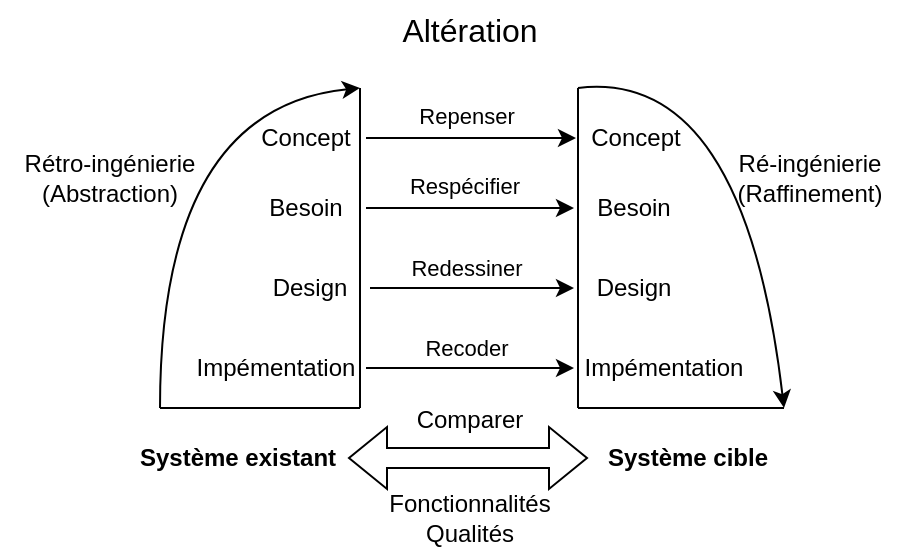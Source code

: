 <mxfile version="21.0.2" type="device"><diagram id="kgpKYQtTHZ0yAKxKKP6v" name="Page-1"><mxGraphModel dx="1551" dy="595" grid="1" gridSize="10" guides="1" tooltips="1" connect="1" arrows="1" fold="1" page="1" pageScale="1" pageWidth="850" pageHeight="1100" math="0" shadow="0"><root><mxCell id="0"/><mxCell id="1" parent="0"/><mxCell id="e-UQFJLkIehpoZSWX1qd-31" style="edgeStyle=orthogonalEdgeStyle;rounded=0;orthogonalLoop=1;jettySize=auto;html=1;" edge="1" parent="1" source="e-UQFJLkIehpoZSWX1qd-1" target="e-UQFJLkIehpoZSWX1qd-9"><mxGeometry relative="1" as="geometry"/></mxCell><mxCell id="e-UQFJLkIehpoZSWX1qd-34" value="Recoder" style="edgeLabel;html=1;align=center;verticalAlign=middle;resizable=0;points=[];" vertex="1" connectable="0" parent="e-UQFJLkIehpoZSWX1qd-31"><mxGeometry x="-0.192" y="-1" relative="1" as="geometry"><mxPoint x="8" y="-11" as="offset"/></mxGeometry></mxCell><mxCell id="e-UQFJLkIehpoZSWX1qd-1" value="Impémentation" style="text;html=1;strokeColor=none;fillColor=none;align=center;verticalAlign=middle;whiteSpace=wrap;rounded=0;" vertex="1" parent="1"><mxGeometry x="273" y="725" width="90" height="30" as="geometry"/></mxCell><mxCell id="e-UQFJLkIehpoZSWX1qd-30" style="edgeStyle=orthogonalEdgeStyle;rounded=0;orthogonalLoop=1;jettySize=auto;html=1;" edge="1" parent="1" source="e-UQFJLkIehpoZSWX1qd-2" target="e-UQFJLkIehpoZSWX1qd-10"><mxGeometry relative="1" as="geometry"/></mxCell><mxCell id="e-UQFJLkIehpoZSWX1qd-33" value="Redessiner" style="edgeLabel;html=1;align=center;verticalAlign=middle;resizable=0;points=[];" vertex="1" connectable="0" parent="e-UQFJLkIehpoZSWX1qd-30"><mxGeometry x="-0.126" y="-2" relative="1" as="geometry"><mxPoint x="3" y="-12" as="offset"/></mxGeometry></mxCell><mxCell id="e-UQFJLkIehpoZSWX1qd-2" value="Design" style="text;html=1;strokeColor=none;fillColor=none;align=center;verticalAlign=middle;whiteSpace=wrap;rounded=0;" vertex="1" parent="1"><mxGeometry x="305" y="685" width="60" height="30" as="geometry"/></mxCell><mxCell id="e-UQFJLkIehpoZSWX1qd-29" style="edgeStyle=orthogonalEdgeStyle;rounded=0;orthogonalLoop=1;jettySize=auto;html=1;" edge="1" parent="1" source="e-UQFJLkIehpoZSWX1qd-3" target="e-UQFJLkIehpoZSWX1qd-11"><mxGeometry relative="1" as="geometry"/></mxCell><mxCell id="e-UQFJLkIehpoZSWX1qd-32" value="Respécifier" style="edgeLabel;html=1;align=center;verticalAlign=middle;resizable=0;points=[];" vertex="1" connectable="0" parent="e-UQFJLkIehpoZSWX1qd-29"><mxGeometry x="-0.115" y="-2" relative="1" as="geometry"><mxPoint x="3" y="-13" as="offset"/></mxGeometry></mxCell><mxCell id="e-UQFJLkIehpoZSWX1qd-3" value="Besoin" style="text;html=1;strokeColor=none;fillColor=none;align=center;verticalAlign=middle;whiteSpace=wrap;rounded=0;" vertex="1" parent="1"><mxGeometry x="303" y="645" width="60" height="30" as="geometry"/></mxCell><mxCell id="e-UQFJLkIehpoZSWX1qd-27" style="edgeStyle=orthogonalEdgeStyle;rounded=0;orthogonalLoop=1;jettySize=auto;html=1;" edge="1" parent="1" source="e-UQFJLkIehpoZSWX1qd-4" target="e-UQFJLkIehpoZSWX1qd-12"><mxGeometry relative="1" as="geometry"/></mxCell><mxCell id="e-UQFJLkIehpoZSWX1qd-28" value="Repenser" style="edgeLabel;html=1;align=center;verticalAlign=middle;resizable=0;points=[];" vertex="1" connectable="0" parent="e-UQFJLkIehpoZSWX1qd-27"><mxGeometry x="-0.233" y="-1" relative="1" as="geometry"><mxPoint x="9" y="-12" as="offset"/></mxGeometry></mxCell><mxCell id="e-UQFJLkIehpoZSWX1qd-4" value="Concept" style="text;html=1;strokeColor=none;fillColor=none;align=center;verticalAlign=middle;whiteSpace=wrap;rounded=0;" vertex="1" parent="1"><mxGeometry x="303" y="610" width="60" height="30" as="geometry"/></mxCell><mxCell id="e-UQFJLkIehpoZSWX1qd-5" value="&lt;div&gt;Rétro-ingénierie&lt;/div&gt;&lt;div&gt;(Abstraction)&lt;br&gt;&lt;/div&gt;" style="text;html=1;strokeColor=none;fillColor=none;align=center;verticalAlign=middle;whiteSpace=wrap;rounded=0;" vertex="1" parent="1"><mxGeometry x="180" y="630" width="110" height="30" as="geometry"/></mxCell><mxCell id="e-UQFJLkIehpoZSWX1qd-6" value="&lt;div&gt;Ré-ingénierie&lt;/div&gt;&lt;div&gt;(Raffinement)&lt;br&gt;&lt;/div&gt;" style="text;html=1;strokeColor=none;fillColor=none;align=center;verticalAlign=middle;whiteSpace=wrap;rounded=0;" vertex="1" parent="1"><mxGeometry x="530" y="630" width="110" height="30" as="geometry"/></mxCell><mxCell id="e-UQFJLkIehpoZSWX1qd-7" value="Altération" style="text;html=1;strokeColor=none;fillColor=none;align=center;verticalAlign=middle;whiteSpace=wrap;rounded=0;fontSize=16;" vertex="1" parent="1"><mxGeometry x="385" y="556" width="60" height="30" as="geometry"/></mxCell><mxCell id="e-UQFJLkIehpoZSWX1qd-8" value="Système existant" style="text;html=1;strokeColor=none;fillColor=none;align=center;verticalAlign=middle;whiteSpace=wrap;rounded=0;fontStyle=1" vertex="1" parent="1"><mxGeometry x="244" y="770" width="110" height="30" as="geometry"/></mxCell><mxCell id="e-UQFJLkIehpoZSWX1qd-9" value="Impémentation" style="text;html=1;strokeColor=none;fillColor=none;align=center;verticalAlign=middle;whiteSpace=wrap;rounded=0;" vertex="1" parent="1"><mxGeometry x="467" y="725" width="90" height="30" as="geometry"/></mxCell><mxCell id="e-UQFJLkIehpoZSWX1qd-10" value="Design" style="text;html=1;strokeColor=none;fillColor=none;align=center;verticalAlign=middle;whiteSpace=wrap;rounded=0;" vertex="1" parent="1"><mxGeometry x="467" y="685" width="60" height="30" as="geometry"/></mxCell><mxCell id="e-UQFJLkIehpoZSWX1qd-11" value="Besoin" style="text;html=1;strokeColor=none;fillColor=none;align=center;verticalAlign=middle;whiteSpace=wrap;rounded=0;" vertex="1" parent="1"><mxGeometry x="467" y="645" width="60" height="30" as="geometry"/></mxCell><mxCell id="e-UQFJLkIehpoZSWX1qd-12" value="Concept" style="text;html=1;strokeColor=none;fillColor=none;align=center;verticalAlign=middle;whiteSpace=wrap;rounded=0;" vertex="1" parent="1"><mxGeometry x="468" y="610" width="60" height="30" as="geometry"/></mxCell><mxCell id="e-UQFJLkIehpoZSWX1qd-13" value="Système cible" style="text;html=1;strokeColor=none;fillColor=none;align=center;verticalAlign=middle;whiteSpace=wrap;rounded=0;fontStyle=1" vertex="1" parent="1"><mxGeometry x="474" y="770" width="100" height="30" as="geometry"/></mxCell><mxCell id="e-UQFJLkIehpoZSWX1qd-14" value="" style="endArrow=none;html=1;rounded=0;" edge="1" parent="1"><mxGeometry width="50" height="50" relative="1" as="geometry"><mxPoint x="360" y="760" as="sourcePoint"/><mxPoint x="360" y="600" as="targetPoint"/></mxGeometry></mxCell><mxCell id="e-UQFJLkIehpoZSWX1qd-15" value="" style="endArrow=none;html=1;rounded=0;" edge="1" parent="1"><mxGeometry width="50" height="50" relative="1" as="geometry"><mxPoint x="260" y="760" as="sourcePoint"/><mxPoint x="360" y="760" as="targetPoint"/></mxGeometry></mxCell><mxCell id="e-UQFJLkIehpoZSWX1qd-19" value="" style="endArrow=none;html=1;rounded=0;" edge="1" parent="1"><mxGeometry width="50" height="50" relative="1" as="geometry"><mxPoint x="469" y="760" as="sourcePoint"/><mxPoint x="469" y="600" as="targetPoint"/></mxGeometry></mxCell><mxCell id="e-UQFJLkIehpoZSWX1qd-20" value="" style="endArrow=none;html=1;rounded=0;" edge="1" parent="1"><mxGeometry width="50" height="50" relative="1" as="geometry"><mxPoint x="469" y="760" as="sourcePoint"/><mxPoint x="572" y="760" as="targetPoint"/></mxGeometry></mxCell><mxCell id="e-UQFJLkIehpoZSWX1qd-23" value="" style="endArrow=none;html=1;curved=1;startArrow=classic;startFill=1;endFill=0;" edge="1" parent="1"><mxGeometry width="50" height="50" relative="1" as="geometry"><mxPoint x="572" y="760" as="sourcePoint"/><mxPoint x="469" y="600" as="targetPoint"/><Array as="points"><mxPoint x="552" y="590"/></Array></mxGeometry></mxCell><mxCell id="e-UQFJLkIehpoZSWX1qd-24" value="" style="endArrow=classic;html=1;curved=1;" edge="1" parent="1"><mxGeometry width="50" height="50" relative="1" as="geometry"><mxPoint x="260" y="760" as="sourcePoint"/><mxPoint x="360" y="600" as="targetPoint"/><Array as="points"><mxPoint x="260" y="610"/></Array></mxGeometry></mxCell><mxCell id="e-UQFJLkIehpoZSWX1qd-26" value="Comparer" style="text;html=1;strokeColor=none;fillColor=none;align=center;verticalAlign=middle;whiteSpace=wrap;rounded=0;" vertex="1" parent="1"><mxGeometry x="385" y="751" width="60" height="30" as="geometry"/></mxCell><mxCell id="e-UQFJLkIehpoZSWX1qd-35" value="" style="shape=flexArrow;endArrow=classic;startArrow=classic;html=1;rounded=0;entryX=0;entryY=0.5;entryDx=0;entryDy=0;exitX=1;exitY=0.5;exitDx=0;exitDy=0;" edge="1" parent="1" source="e-UQFJLkIehpoZSWX1qd-8" target="e-UQFJLkIehpoZSWX1qd-13"><mxGeometry width="100" height="100" relative="1" as="geometry"><mxPoint x="394" y="820" as="sourcePoint"/><mxPoint x="494" y="720" as="targetPoint"/></mxGeometry></mxCell><mxCell id="e-UQFJLkIehpoZSWX1qd-36" value="&lt;div&gt;Fonctionnalités&lt;/div&gt;&lt;div&gt;Qualités&lt;br&gt;&lt;/div&gt;" style="text;html=1;strokeColor=none;fillColor=none;align=center;verticalAlign=middle;whiteSpace=wrap;rounded=0;" vertex="1" parent="1"><mxGeometry x="385" y="800" width="60" height="30" as="geometry"/></mxCell></root></mxGraphModel></diagram></mxfile>